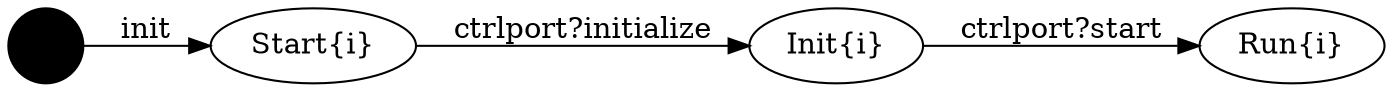 digraph finite_state_machine {
	rankdir=LR;
	INIT_STATE [shape=circle label = "", style = filled, color = "black"];
		INIT_STATE -> Start [label="init"];
	Start [label="Start{i}", shape = ellipse];
		Start -> Init [label="ctrlport?initialize"];
	Init [label="Init{i}", shape = ellipse];
		Init -> Run [label="ctrlport?start"];
	Run [label="Run{i}", shape = ellipse];
}
